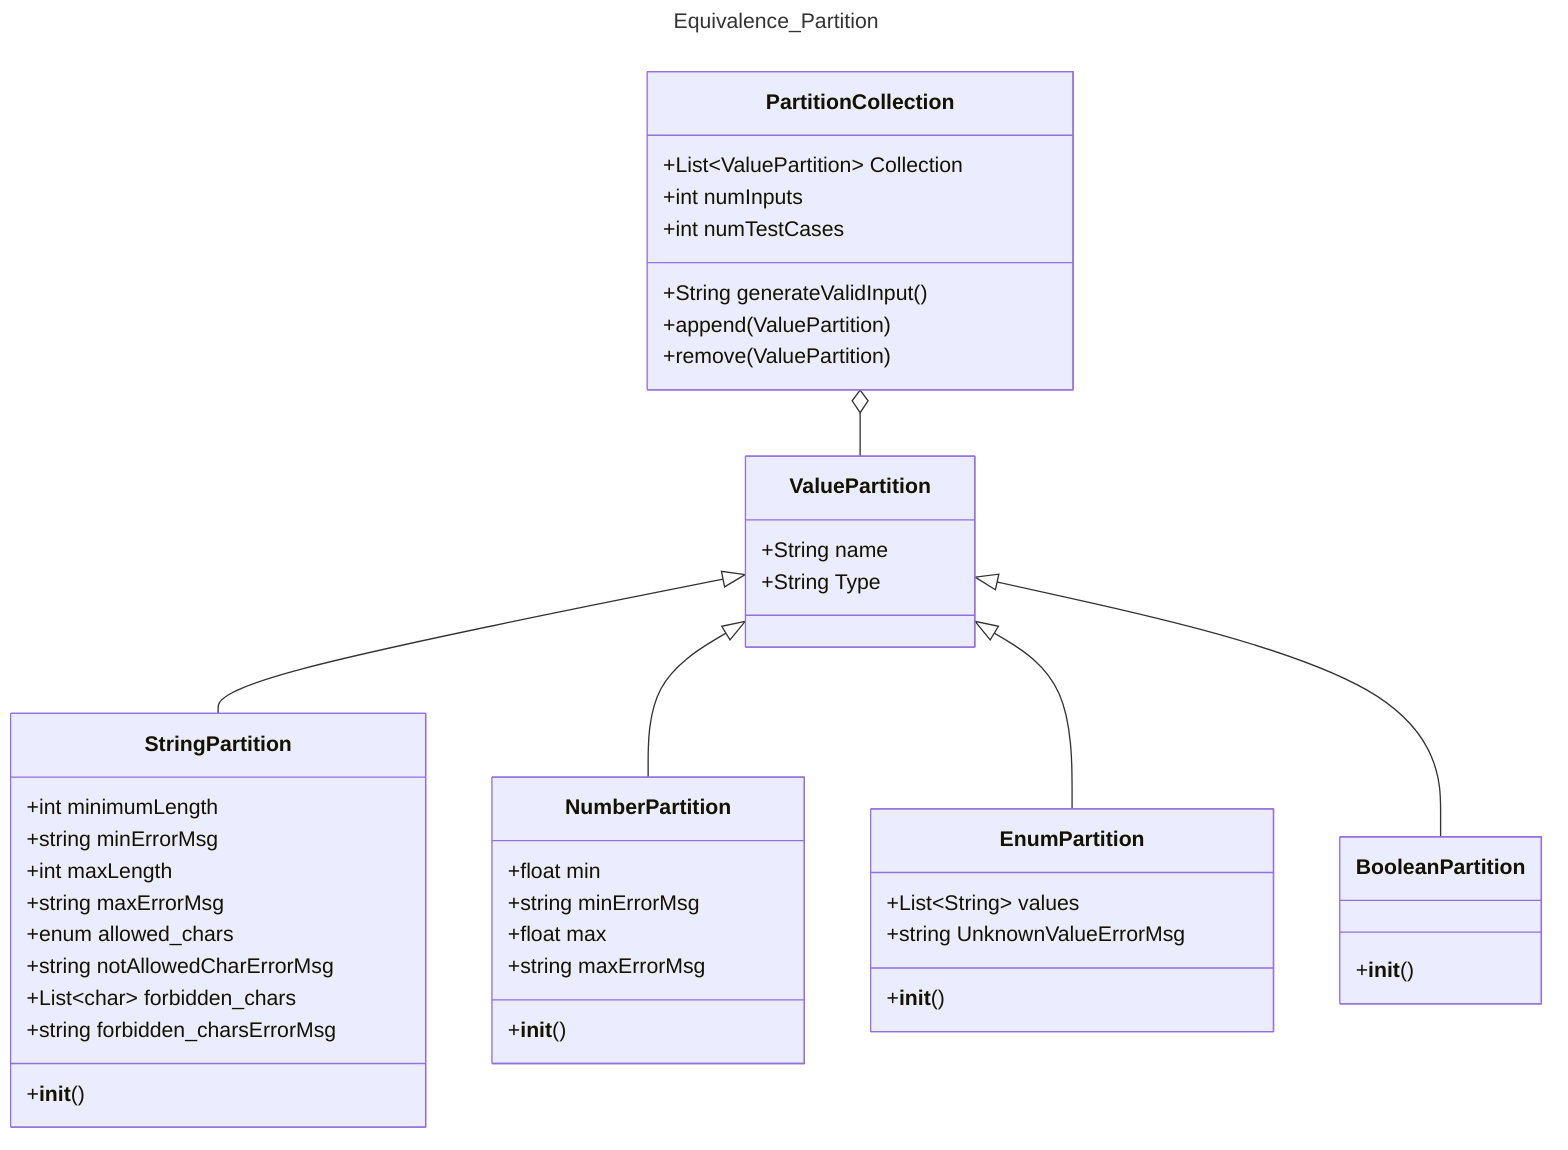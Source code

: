 ---
title: Equivalence_Partition
---
classDiagram
    PartitionCollection o-- ValuePartition
    class PartitionCollection{
        +List~ValuePartition~ Collection
        +int numInputs
        +int numTestCases
        +String generateValidInput()
        +append(ValuePartition)
        +remove(ValuePartition)
    }

    class ValuePartition{
        +String name
        +String Type
    }

    ValuePartition <|-- StringPartition
    class StringPartition{
        +int minimumLength
        +string minErrorMsg
        +int maxLength
        +string maxErrorMsg
        +enum allowed_chars
        +string notAllowedCharErrorMsg
        +List~char~ forbidden_chars
        +string forbidden_charsErrorMsg
        +__init__()
    }

    ValuePartition <|-- NumberPartition
    class NumberPartition{
        +float min
        +string minErrorMsg
        +float max
        +string maxErrorMsg
        +__init__()
    }

    ValuePartition <|-- EnumPartition
    class EnumPartition{
        +List~String~ values
        +string UnknownValueErrorMsg
        +__init__()
    }

    ValuePartition <|-- BooleanPartition
    class BooleanPartition{
        +__init__()
    }